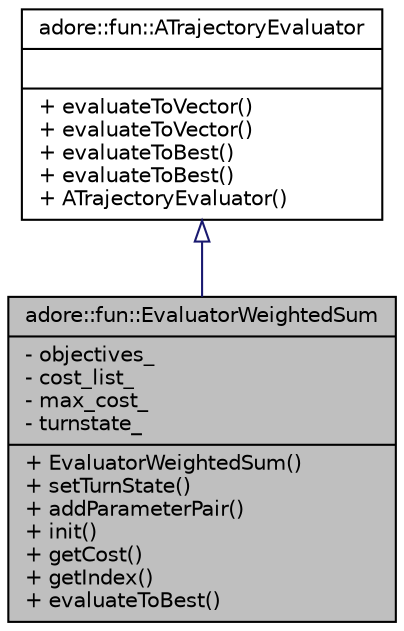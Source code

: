 digraph "adore::fun::EvaluatorWeightedSum"
{
 // LATEX_PDF_SIZE
  edge [fontname="Helvetica",fontsize="10",labelfontname="Helvetica",labelfontsize="10"];
  node [fontname="Helvetica",fontsize="10",shape=record];
  Node1 [label="{adore::fun::EvaluatorWeightedSum\n|- objectives_\l- cost_list_\l- max_cost_\l- turnstate_\l|+ EvaluatorWeightedSum()\l+ setTurnState()\l+ addParameterPair()\l+ init()\l+ getCost()\l+ getIndex()\l+ evaluateToBest()\l}",height=0.2,width=0.4,color="black", fillcolor="grey75", style="filled", fontcolor="black",tooltip=" "];
  Node2 -> Node1 [dir="back",color="midnightblue",fontsize="10",style="solid",arrowtail="onormal",fontname="Helvetica"];
  Node2 [label="{adore::fun::ATrajectoryEvaluator\n||+ evaluateToVector()\l+ evaluateToVector()\l+ evaluateToBest()\l+ evaluateToBest()\l+ ATrajectoryEvaluator()\l}",height=0.2,width=0.4,color="black", fillcolor="white", style="filled",URL="$classadore_1_1fun_1_1ATrajectoryEvaluator.html",tooltip=" "];
}

